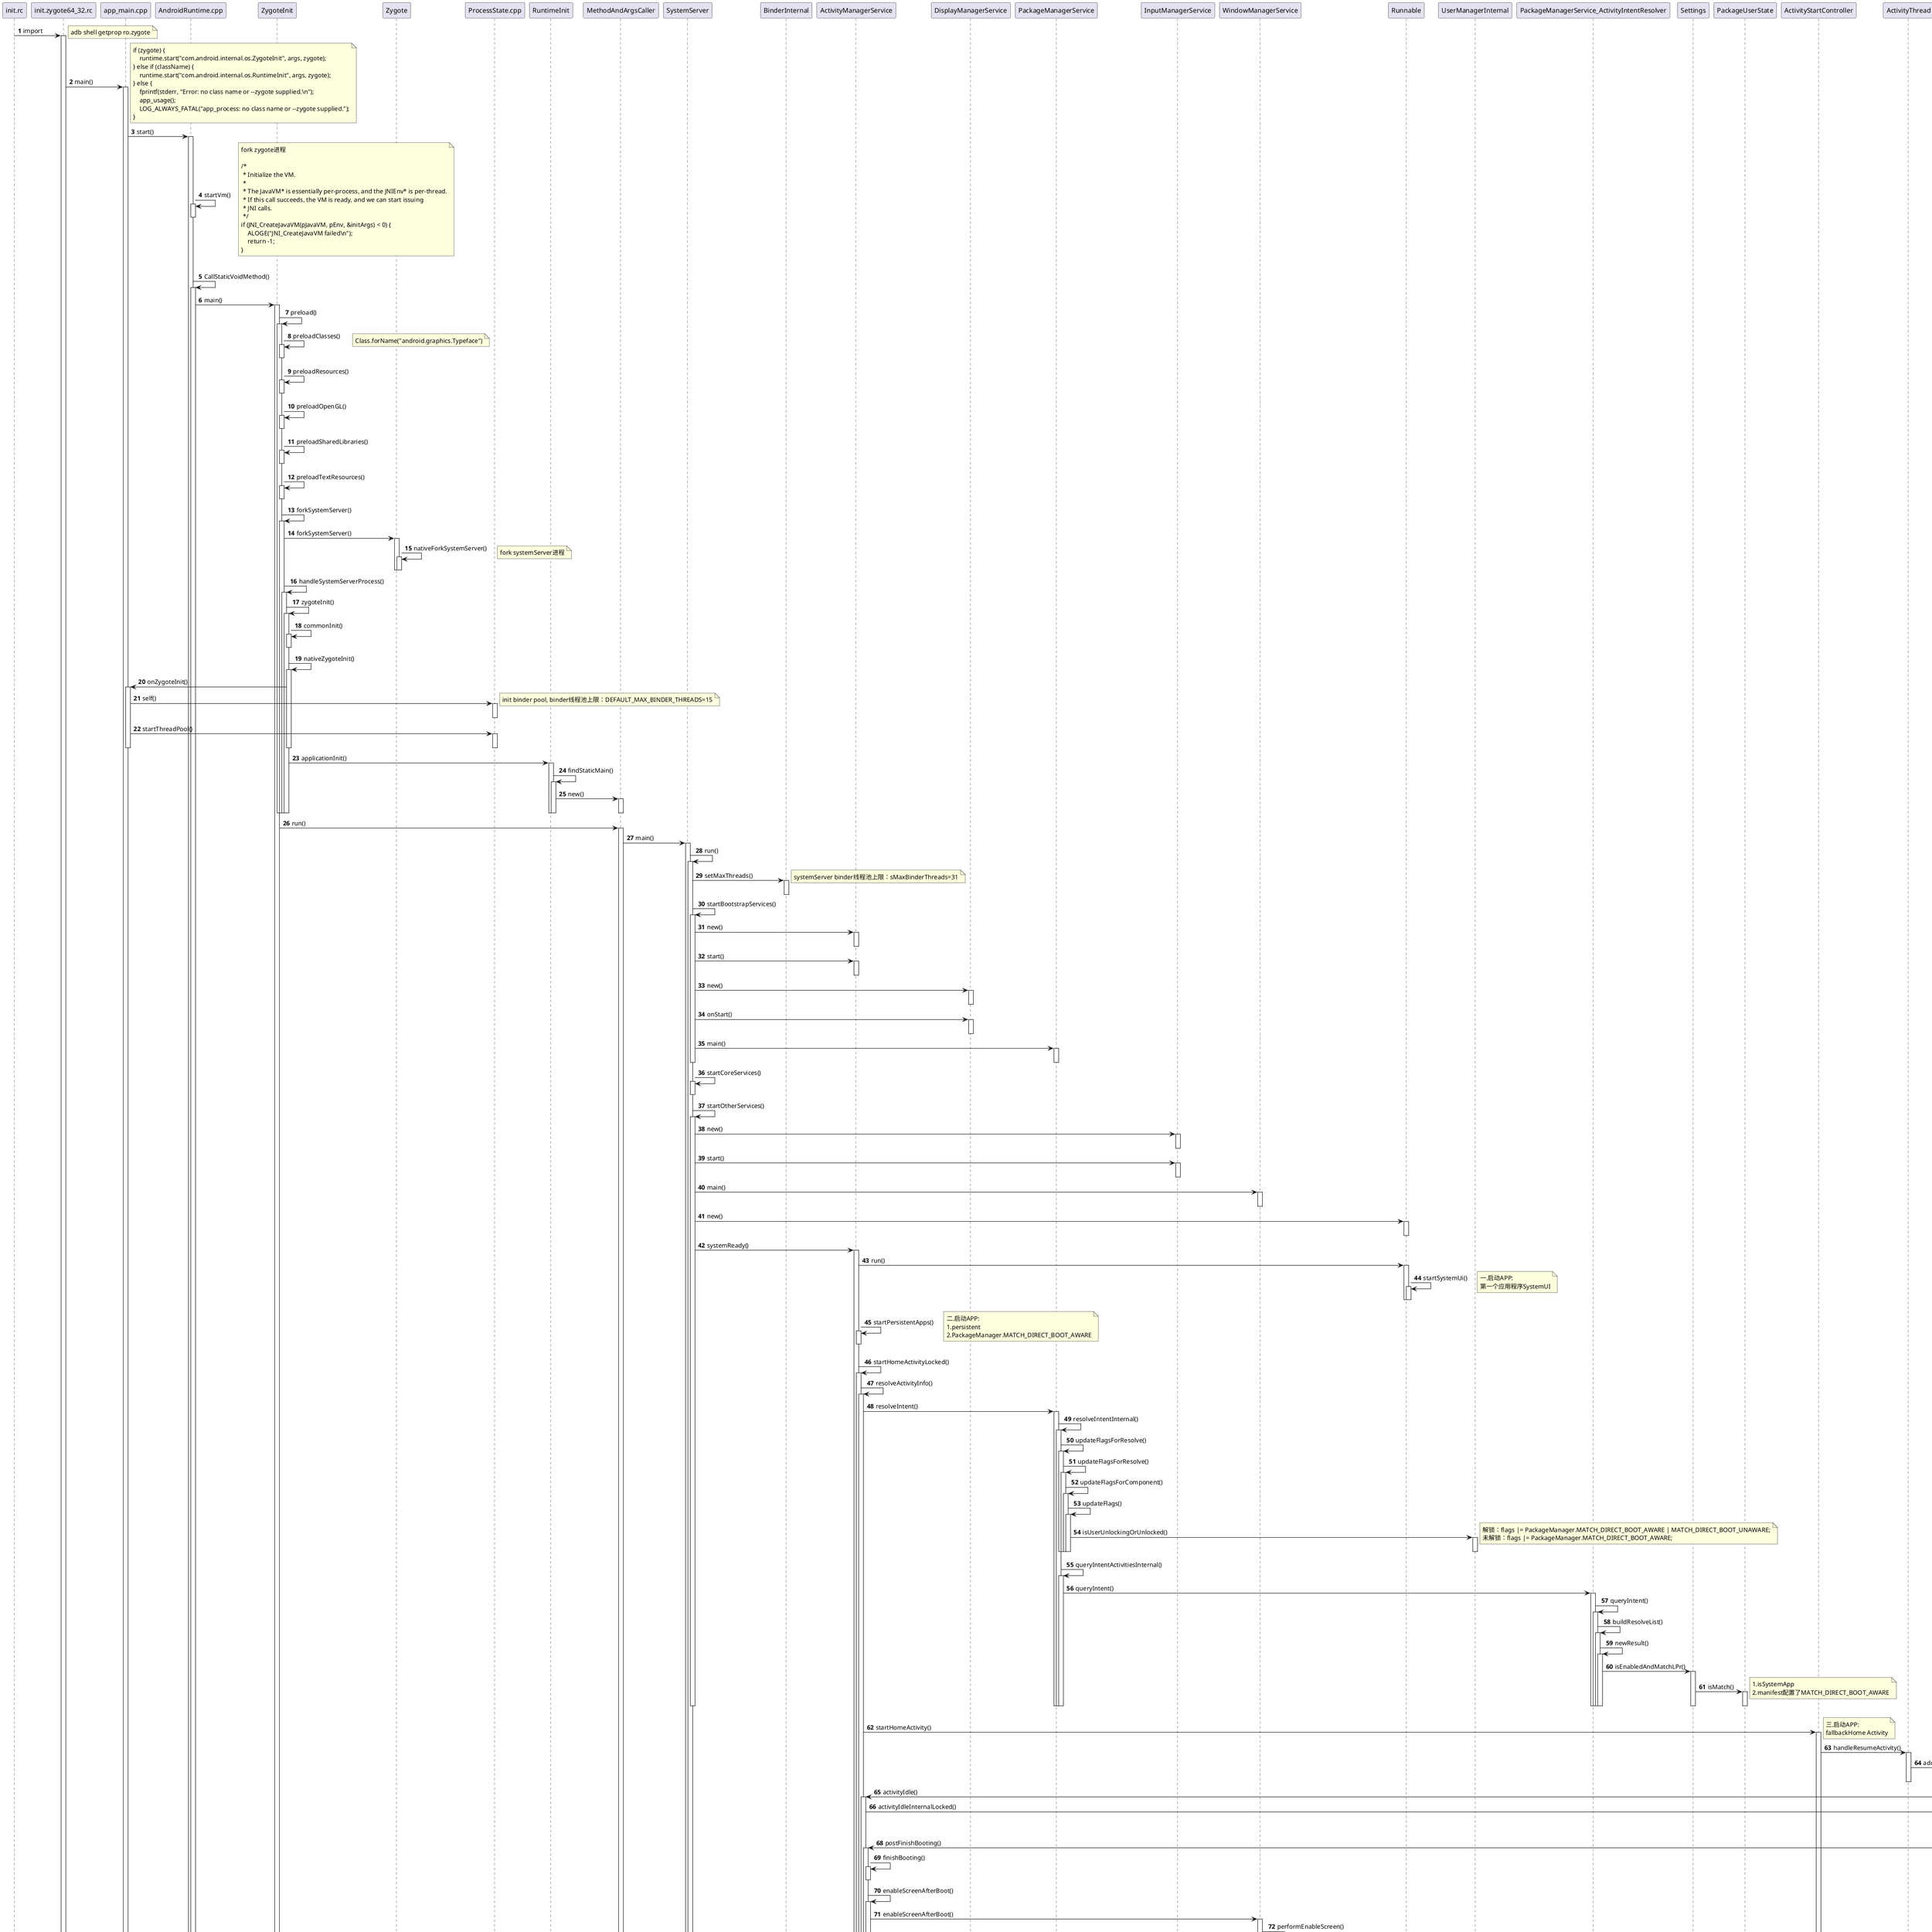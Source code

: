 @startuml
'https://plantuml.com/sequence-diagram

autonumber

init.rc -> init.zygote64_32.rc: import
activate init.zygote64_32.rc
note right:adb shell getprop ro.zygote
init.zygote64_32.rc -> app_main.cpp: main()
activate app_main.cpp
note right
    if (zygote) {
        runtime.start("com.android.internal.os.ZygoteInit", args, zygote);
    } else if (className) {
        runtime.start("com.android.internal.os.RuntimeInit", args, zygote);
    } else {
        fprintf(stderr, "Error: no class name or --zygote supplied.\n");
        app_usage();
        LOG_ALWAYS_FATAL("app_process: no class name or --zygote supplied.");
    }
end note
app_main.cpp -> AndroidRuntime.cpp: start()
activate AndroidRuntime.cpp
AndroidRuntime.cpp -> AndroidRuntime.cpp: startVm()
activate AndroidRuntime.cpp
deactivate AndroidRuntime.cpp
note right
    fork zygote进程

    /*
     * Initialize the VM.
     *
     * The JavaVM* is essentially per-process, and the JNIEnv* is per-thread.
     * If this call succeeds, the VM is ready, and we can start issuing
     * JNI calls.
     */
    if (JNI_CreateJavaVM(pJavaVM, pEnv, &initArgs) < 0) {
        ALOGE("JNI_CreateJavaVM failed\n");
        return -1;
    }
end note
AndroidRuntime.cpp -> AndroidRuntime.cpp: CallStaticVoidMethod()
activate AndroidRuntime.cpp
AndroidRuntime.cpp -> ZygoteInit: main()
activate ZygoteInit
ZygoteInit -> ZygoteInit: preload()
activate ZygoteInit
ZygoteInit -> ZygoteInit: preloadClasses()
activate ZygoteInit
deactivate ZygoteInit
note right
Class.forName("android.graphics.Typeface")
end note
ZygoteInit -> ZygoteInit: preloadResources()
activate ZygoteInit
deactivate ZygoteInit
ZygoteInit -> ZygoteInit: preloadOpenGL()
activate ZygoteInit
deactivate ZygoteInit
ZygoteInit -> ZygoteInit: preloadSharedLibraries()
activate ZygoteInit
deactivate ZygoteInit
ZygoteInit -> ZygoteInit: preloadTextResources()
activate ZygoteInit
deactivate ZygoteInit
ZygoteInit -> ZygoteInit: forkSystemServer()
activate ZygoteInit
ZygoteInit -> Zygote: forkSystemServer()
activate Zygote
Zygote -> Zygote: nativeForkSystemServer()
note right: fork systemServer进程
activate Zygote
deactivate Zygote
deactivate Zygote
ZygoteInit -> ZygoteInit: handleSystemServerProcess()
activate ZygoteInit
ZygoteInit -> ZygoteInit: zygoteInit()
activate ZygoteInit
ZygoteInit -> ZygoteInit: commonInit()
activate ZygoteInit
deactivate ZygoteInit
ZygoteInit -> ZygoteInit: nativeZygoteInit()
activate ZygoteInit
ZygoteInit -> app_main.cpp: onZygoteInit()
activate app_main.cpp
app_main.cpp -> ProcessState.cpp: self()
note right: init binder pool, binder线程池上限：DEFAULT_MAX_BINDER_THREADS=15
activate ProcessState.cpp
deactivate ProcessState.cpp
app_main.cpp -> ProcessState.cpp: startThreadPool()
activate ProcessState.cpp
deactivate ProcessState.cpp
deactivate app_main.cpp
deactivate ZygoteInit
ZygoteInit -> RuntimeInit: applicationInit()
activate RuntimeInit
RuntimeInit -> RuntimeInit: findStaticMain()
activate RuntimeInit
RuntimeInit -> MethodAndArgsCaller: new()
activate MethodAndArgsCaller
deactivate MethodAndArgsCaller
deactivate RuntimeInit
deactivate RuntimeInit
deactivate ZygoteInit
deactivate ZygoteInit
deactivate ZygoteInit
deactivate ZygoteInit
ZygoteInit -> MethodAndArgsCaller: run()
activate MethodAndArgsCaller
MethodAndArgsCaller -> SystemServer: main()
activate SystemServer
SystemServer -> SystemServer: run()
activate SystemServer
SystemServer -> BinderInternal: setMaxThreads()
activate BinderInternal
deactivate BinderInternal
note right:systemServer binder线程池上限：sMaxBinderThreads=31
SystemServer -> SystemServer: startBootstrapServices()
activate SystemServer
SystemServer -> ActivityManagerService: new()
activate ActivityManagerService
deactivate ActivityManagerService
SystemServer -> ActivityManagerService: start()
activate ActivityManagerService
deactivate ActivityManagerService
SystemServer -> DisplayManagerService: new()
activate DisplayManagerService
deactivate DisplayManagerService
SystemServer -> DisplayManagerService: onStart()
activate DisplayManagerService
deactivate DisplayManagerService
SystemServer -> PackageManagerService: main()
activate PackageManagerService
deactivate PackageManagerService
deactivate SystemServer
SystemServer -> SystemServer: startCoreServices()
activate SystemServer
deactivate SystemServer
SystemServer -> SystemServer: startOtherServices()
activate SystemServer
SystemServer -> InputManagerService: new()
activate InputManagerService
deactivate InputManagerService
SystemServer -> InputManagerService: start()
activate InputManagerService
deactivate InputManagerService
SystemServer -> WindowManagerService: main()
activate WindowManagerService
deactivate WindowManagerService
SystemServer -> Runnable: new()
activate Runnable
deactivate Runnable
SystemServer -> ActivityManagerService: systemReady()
activate ActivityManagerService
ActivityManagerService -> Runnable: run()
activate Runnable
Runnable -> Runnable: startSystemUi()
note right: 一.启动APP:\n第一个应用程序SystemUI
activate Runnable
deactivate Runnable
deactivate Runnable
ActivityManagerService -> ActivityManagerService: startPersistentApps()
activate ActivityManagerService
note right: 二.启动APP:\n1.persistent \n2.PackageManager.MATCH_DIRECT_BOOT_AWARE
deactivate ActivityManagerService
ActivityManagerService -> ActivityManagerService: startHomeActivityLocked()
activate ActivityManagerService
ActivityManagerService -> ActivityManagerService: resolveActivityInfo()
activate ActivityManagerService
ActivityManagerService -> PackageManagerService: resolveIntent()
activate PackageManagerService
PackageManagerService -> PackageManagerService: resolveIntentInternal()
activate PackageManagerService
PackageManagerService -> PackageManagerService: updateFlagsForResolve()
activate PackageManagerService
PackageManagerService -> PackageManagerService: updateFlagsForResolve()
activate PackageManagerService
PackageManagerService -> PackageManagerService: updateFlagsForComponent()
activate PackageManagerService
PackageManagerService -> PackageManagerService: updateFlags()
activate PackageManagerService
PackageManagerService -> UserManagerInternal: isUserUnlockingOrUnlocked()
note right:解锁：flags |= PackageManager.MATCH_DIRECT_BOOT_AWARE | MATCH_DIRECT_BOOT_UNAWARE;\n未解锁：flags |= PackageManager.MATCH_DIRECT_BOOT_AWARE;
activate UserManagerInternal
deactivate UserManagerInternal
deactivate PackageManagerService
deactivate PackageManagerService
deactivate PackageManagerService


deactivate PackageManagerService
PackageManagerService -> PackageManagerService: queryIntentActivitiesInternal()
activate PackageManagerService
PackageManagerService -> PackageManagerService_ActivityIntentResolver: queryIntent()
activate PackageManagerService_ActivityIntentResolver
PackageManagerService_ActivityIntentResolver -> PackageManagerService_ActivityIntentResolver: queryIntent()
activate PackageManagerService_ActivityIntentResolver
PackageManagerService_ActivityIntentResolver -> PackageManagerService_ActivityIntentResolver: buildResolveList()
activate PackageManagerService_ActivityIntentResolver
PackageManagerService_ActivityIntentResolver -> PackageManagerService_ActivityIntentResolver: newResult()
activate PackageManagerService_ActivityIntentResolver
PackageManagerService_ActivityIntentResolver -> Settings: isEnabledAndMatchLPr()
activate Settings
Settings -> PackageUserState: isMatch()
activate PackageUserState
note right: 1.isSystemApp\n2.manifest配置了MATCH_DIRECT_BOOT_AWARE
deactivate SystemServer
deactivate PackageUserState
deactivate Settings
deactivate PackageManagerService_ActivityIntentResolver
deactivate PackageManagerService_ActivityIntentResolver
deactivate PackageManagerService_ActivityIntentResolver
deactivate PackageManagerService_ActivityIntentResolver
deactivate PackageManagerService
deactivate PackageManagerService
deactivate PackageManagerService

ActivityManagerService -> ActivityStartController: startHomeActivity()
activate ActivityStartController
note right: 三.启动APP:\nfallbackHome Activity
ActivityStartController -> ActivityThread: handleResumeActivity()
activate ActivityThread
ActivityThread -> Looper: addIdleHandler()
activate Looper
deactivate Looper
deactivate ActivityThread
Looper -> ActivityManagerService: activityIdle()
activate ActivityManagerService
ActivityManagerService -> ActivityStackSupervisor: activityIdleInternalLocked()
activate ActivityStackSupervisor
ActivityStackSupervisor -> ActivityStackSupervisor: checkFinishBootingLocked()
activate ActivityStackSupervisor
ActivityStackSupervisor -> ActivityManagerService: postFinishBooting()
activate ActivityManagerService
ActivityManagerService -> ActivityManagerService: finishBooting()
activate ActivityManagerService
deactivate ActivityManagerService
ActivityManagerService -> ActivityManagerService: enableScreenAfterBoot()
activate ActivityManagerService
ActivityManagerService -> WindowManagerService: enableScreenAfterBoot()
activate WindowManagerService
WindowManagerService -> WindowManagerService: performEnableScreen()
activate WindowManagerService
WindowManagerService -> PhoneWindowManager: systemBooted()
activate PhoneWindowManager
PhoneWindowManager -> PhoneWindowManager: bindKeyguard()
activate PhoneWindowManager
deactivate PhoneWindowManager
PhoneWindowManager -> PhoneWindowManager: startedWakingUp()
activate PhoneWindowManager
deactivate PhoneWindowManager
PhoneWindowManager -> PhoneWindowManager: screenTurningOn()
activate PhoneWindowManager
deactivate PhoneWindowManager
PhoneWindowManager -> PhoneWindowManager: screenTurnedOn()
activate PhoneWindowManager
deactivate PhoneWindowManager
deactivate PhoneWindowManager

WindowManagerService -> WindowManagerService: performEnableScreen()
activate WindowManagerService
WindowManagerService -> WindowManagerService: checkBootAnimationCompleteLocked()
activate WindowManagerService
deactivate WindowManagerService
deactivate ActivityManagerService
deactivate ActivityManagerService
deactivate ActivityManagerService
deactivate ActivityManagerService
deactivate ActivityManagerService
deactivate ActivityManagerService
deactivate ActivityStackSupervisor
deactivate ActivityStackSupervisor
deactivate ActivityStartController
note right:200ms轮询检查动画是否结束
WindowManagerService -> ActivityManagerService: bootAnimationComplete()
activate ActivityManagerService
deactivate WindowManagerService
deactivate WindowManagerService
deactivate WindowManagerService
ActivityManagerService -> ActivityManagerService: finishBooting()
activate ActivityManagerService
ActivityManagerService -> UserController: sendBootCompleted()
activate UserController
UserController -> UserController: finishUserBoot()
activate UserController
UserController -> UserController: maybeUnlockUser()
activate UserController
UserController -> UserController: unlockUserCleared()
activate UserController
UserController -> UserController: finishUserUnlocking()
activate UserController
deactivate UserController
UserController -> UserController: finishUserUnlocked()
activate UserController
UserController -> UserController: startPersistentApps()
note right: 四.启动APP：\n1.persistent\n2.PackageManager.MATCH_DIRECT_BOOT_UNAWARE
activate UserController
deactivate UserController
UserController -> ActivityManagerService: broadcastIntent()
note right: 发送广播ACTION_USER_UNLOCKED
activate ActivityManagerService
deactivate ActivityManagerService
UserController -> UserController: finishUserUnlockedCompleted()
activate UserController
UserController -> ActivityManagerService: broadcastIntentLocked()
activate ActivityManagerService
deactivate ActivityManagerService
note right: 发送广播ACTION_BOOT_COMPLETED
deactivate UserController
deactivate UserController
deactivate UserController
deactivate UserController
deactivate UserController
deactivate UserController
deactivate UserController
deactivate ActivityManagerService
deactivate ActivityManagerService

FallbackHome -> FallbackHome: maybeFinish()
activate FallbackHome
note right: 收到解锁广播
FallbackHome -> FallbackHome: finish()
activate FallbackHome
FallbackHome -> ActivityManagerService: activityDestroyed()
activate ActivityManagerService
ActivityManagerService -> ActivityStack: activityDestroyedLocked()
activate ActivityStack

ActivityStack -> ActivityStackSupervisor: resumeFocusedStackTopActivityLocked()
activate ActivityStackSupervisor
ActivityStackSupervisor -> ActivityStack: resumeTopActivityUncheckedLocked()
activate ActivityStack
ActivityStack -> ActivityStack: resumeTopActivityInnerLocked()
activate ActivityStack
ActivityStack -> ActivityStack: resumeTopActivityInNextFocusableStack()
activate ActivityStack
ActivityStack -> ActivityStackSupervisor: resumeHomeStackTask()
activate ActivityStackSupervisor
note right: 五.启动APP:\n Focus stack中未找到runningActivity则启动Launcher





@enduml